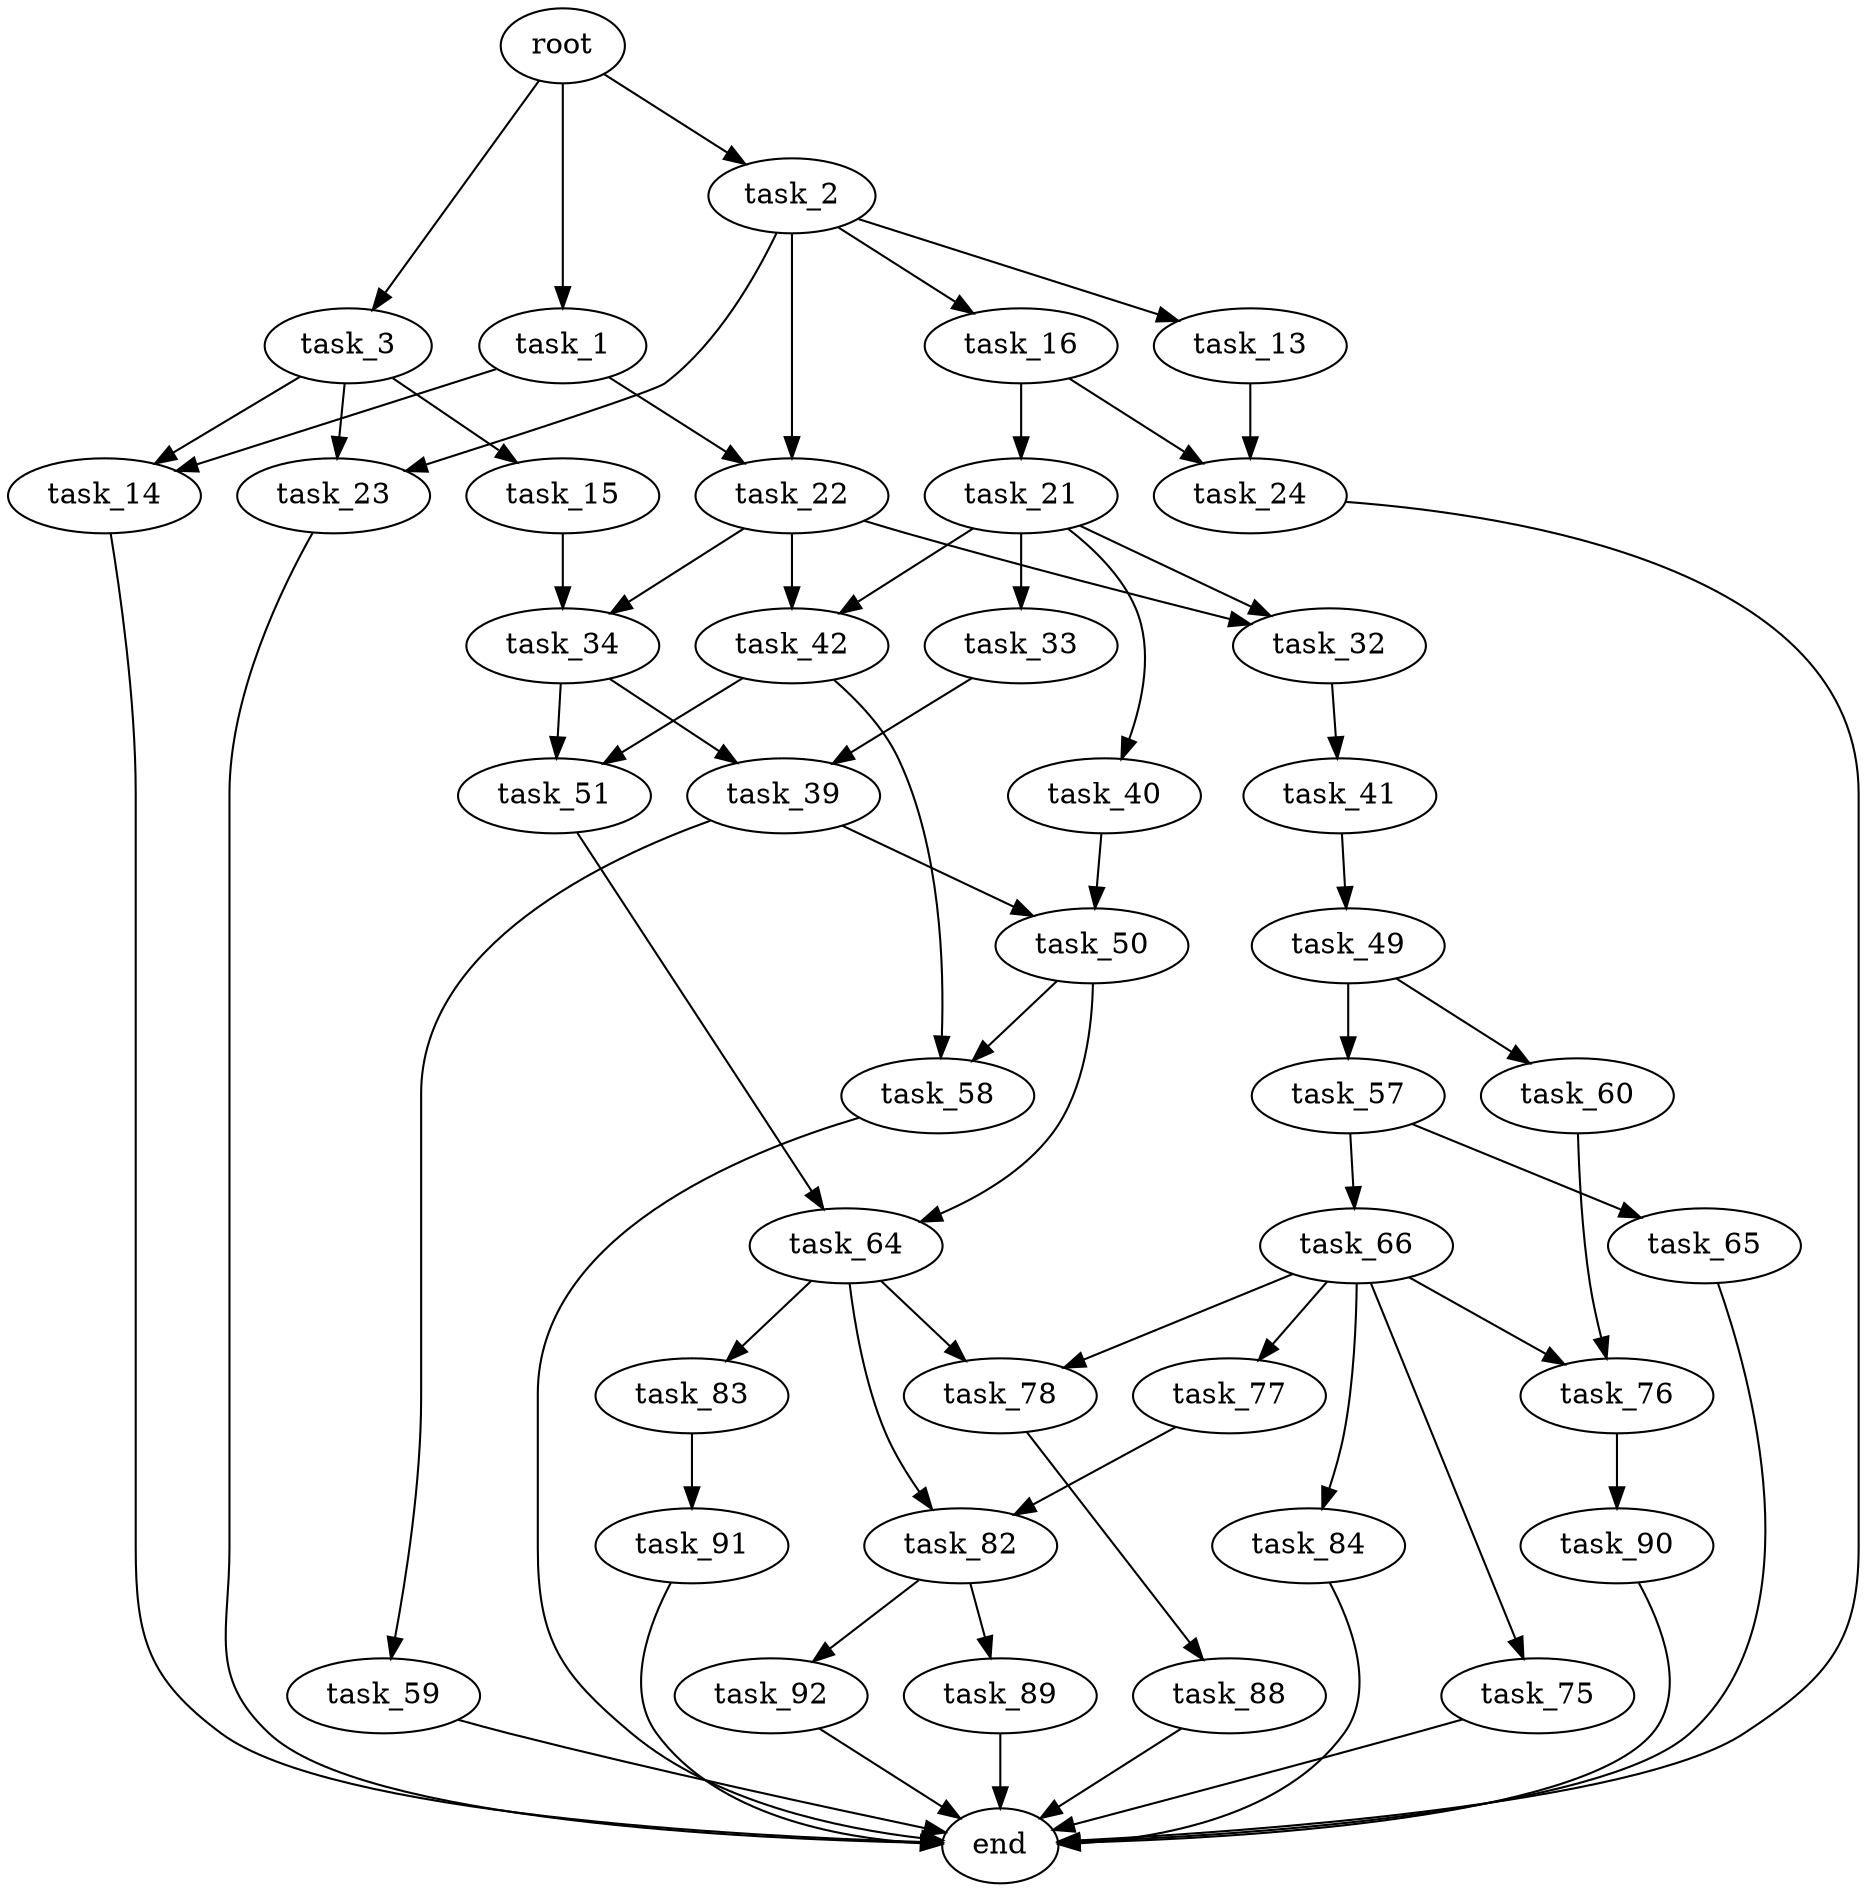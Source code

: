 digraph G {
  root [size="0.000000"];
  task_1 [size="881875462208.000000"];
  task_2 [size="6643203538.000000"];
  task_3 [size="1073741824000.000000"];
  task_14 [size="1073741824000.000000"];
  task_22 [size="16128991365.000000"];
  task_13 [size="36463914537.000000"];
  task_16 [size="169451288292.000000"];
  task_23 [size="2022878251.000000"];
  task_15 [size="30348124582.000000"];
  task_24 [size="155421828936.000000"];
  end [size="0.000000"];
  task_34 [size="404733115595.000000"];
  task_21 [size="2136510990.000000"];
  task_32 [size="231928233984.000000"];
  task_33 [size="21480349050.000000"];
  task_40 [size="292408830680.000000"];
  task_42 [size="818172821497.000000"];
  task_41 [size="2269652237.000000"];
  task_39 [size="304819683063.000000"];
  task_51 [size="68719476736.000000"];
  task_50 [size="8929863848.000000"];
  task_59 [size="134217728000.000000"];
  task_49 [size="109857705484.000000"];
  task_58 [size="14602737053.000000"];
  task_57 [size="782757789696.000000"];
  task_60 [size="68719476736.000000"];
  task_64 [size="9926316877.000000"];
  task_65 [size="362982193092.000000"];
  task_66 [size="9891050429.000000"];
  task_76 [size="31719038187.000000"];
  task_78 [size="36086439142.000000"];
  task_82 [size="30162172155.000000"];
  task_83 [size="13781074232.000000"];
  task_75 [size="1828177490.000000"];
  task_77 [size="233811552691.000000"];
  task_84 [size="231928233984.000000"];
  task_90 [size="1752141286.000000"];
  task_88 [size="8589934592.000000"];
  task_89 [size="1271817096.000000"];
  task_92 [size="33207632134.000000"];
  task_91 [size="7822810881.000000"];

  root -> task_1 [size="1.000000"];
  root -> task_2 [size="1.000000"];
  root -> task_3 [size="1.000000"];
  task_1 -> task_14 [size="536870912.000000"];
  task_1 -> task_22 [size="536870912.000000"];
  task_2 -> task_13 [size="209715200.000000"];
  task_2 -> task_16 [size="209715200.000000"];
  task_2 -> task_22 [size="209715200.000000"];
  task_2 -> task_23 [size="209715200.000000"];
  task_3 -> task_14 [size="838860800.000000"];
  task_3 -> task_15 [size="838860800.000000"];
  task_3 -> task_23 [size="838860800.000000"];
  task_14 -> end [size="1.000000"];
  task_22 -> task_32 [size="33554432.000000"];
  task_22 -> task_34 [size="33554432.000000"];
  task_22 -> task_42 [size="33554432.000000"];
  task_13 -> task_24 [size="679477248.000000"];
  task_16 -> task_21 [size="536870912.000000"];
  task_16 -> task_24 [size="536870912.000000"];
  task_23 -> end [size="1.000000"];
  task_15 -> task_34 [size="33554432.000000"];
  task_24 -> end [size="1.000000"];
  task_34 -> task_39 [size="301989888.000000"];
  task_34 -> task_51 [size="301989888.000000"];
  task_21 -> task_32 [size="33554432.000000"];
  task_21 -> task_33 [size="33554432.000000"];
  task_21 -> task_40 [size="33554432.000000"];
  task_21 -> task_42 [size="33554432.000000"];
  task_32 -> task_41 [size="301989888.000000"];
  task_33 -> task_39 [size="33554432.000000"];
  task_40 -> task_50 [size="679477248.000000"];
  task_42 -> task_51 [size="679477248.000000"];
  task_42 -> task_58 [size="679477248.000000"];
  task_41 -> task_49 [size="209715200.000000"];
  task_39 -> task_50 [size="679477248.000000"];
  task_39 -> task_59 [size="679477248.000000"];
  task_51 -> task_64 [size="134217728.000000"];
  task_50 -> task_58 [size="411041792.000000"];
  task_50 -> task_64 [size="411041792.000000"];
  task_59 -> end [size="1.000000"];
  task_49 -> task_57 [size="75497472.000000"];
  task_49 -> task_60 [size="75497472.000000"];
  task_58 -> end [size="1.000000"];
  task_57 -> task_65 [size="679477248.000000"];
  task_57 -> task_66 [size="679477248.000000"];
  task_60 -> task_76 [size="134217728.000000"];
  task_64 -> task_78 [size="209715200.000000"];
  task_64 -> task_82 [size="209715200.000000"];
  task_64 -> task_83 [size="209715200.000000"];
  task_65 -> end [size="1.000000"];
  task_66 -> task_75 [size="679477248.000000"];
  task_66 -> task_76 [size="679477248.000000"];
  task_66 -> task_77 [size="679477248.000000"];
  task_66 -> task_78 [size="679477248.000000"];
  task_66 -> task_84 [size="679477248.000000"];
  task_76 -> task_90 [size="679477248.000000"];
  task_78 -> task_88 [size="679477248.000000"];
  task_82 -> task_89 [size="75497472.000000"];
  task_82 -> task_92 [size="75497472.000000"];
  task_83 -> task_91 [size="301989888.000000"];
  task_75 -> end [size="1.000000"];
  task_77 -> task_82 [size="301989888.000000"];
  task_84 -> end [size="1.000000"];
  task_90 -> end [size="1.000000"];
  task_88 -> end [size="1.000000"];
  task_89 -> end [size="1.000000"];
  task_92 -> end [size="1.000000"];
  task_91 -> end [size="1.000000"];
}
